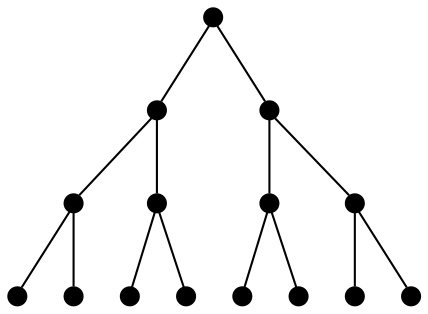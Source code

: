 graph {
node [label="", shape=point, height=0.12, width=0.12];
0--1; 0--8; 1--2; 1--5; 2--3; 2--4; 5--6; 5--7; 8--9; 8--12; 9--10; 9--11;
12--13; 12--14;
}
